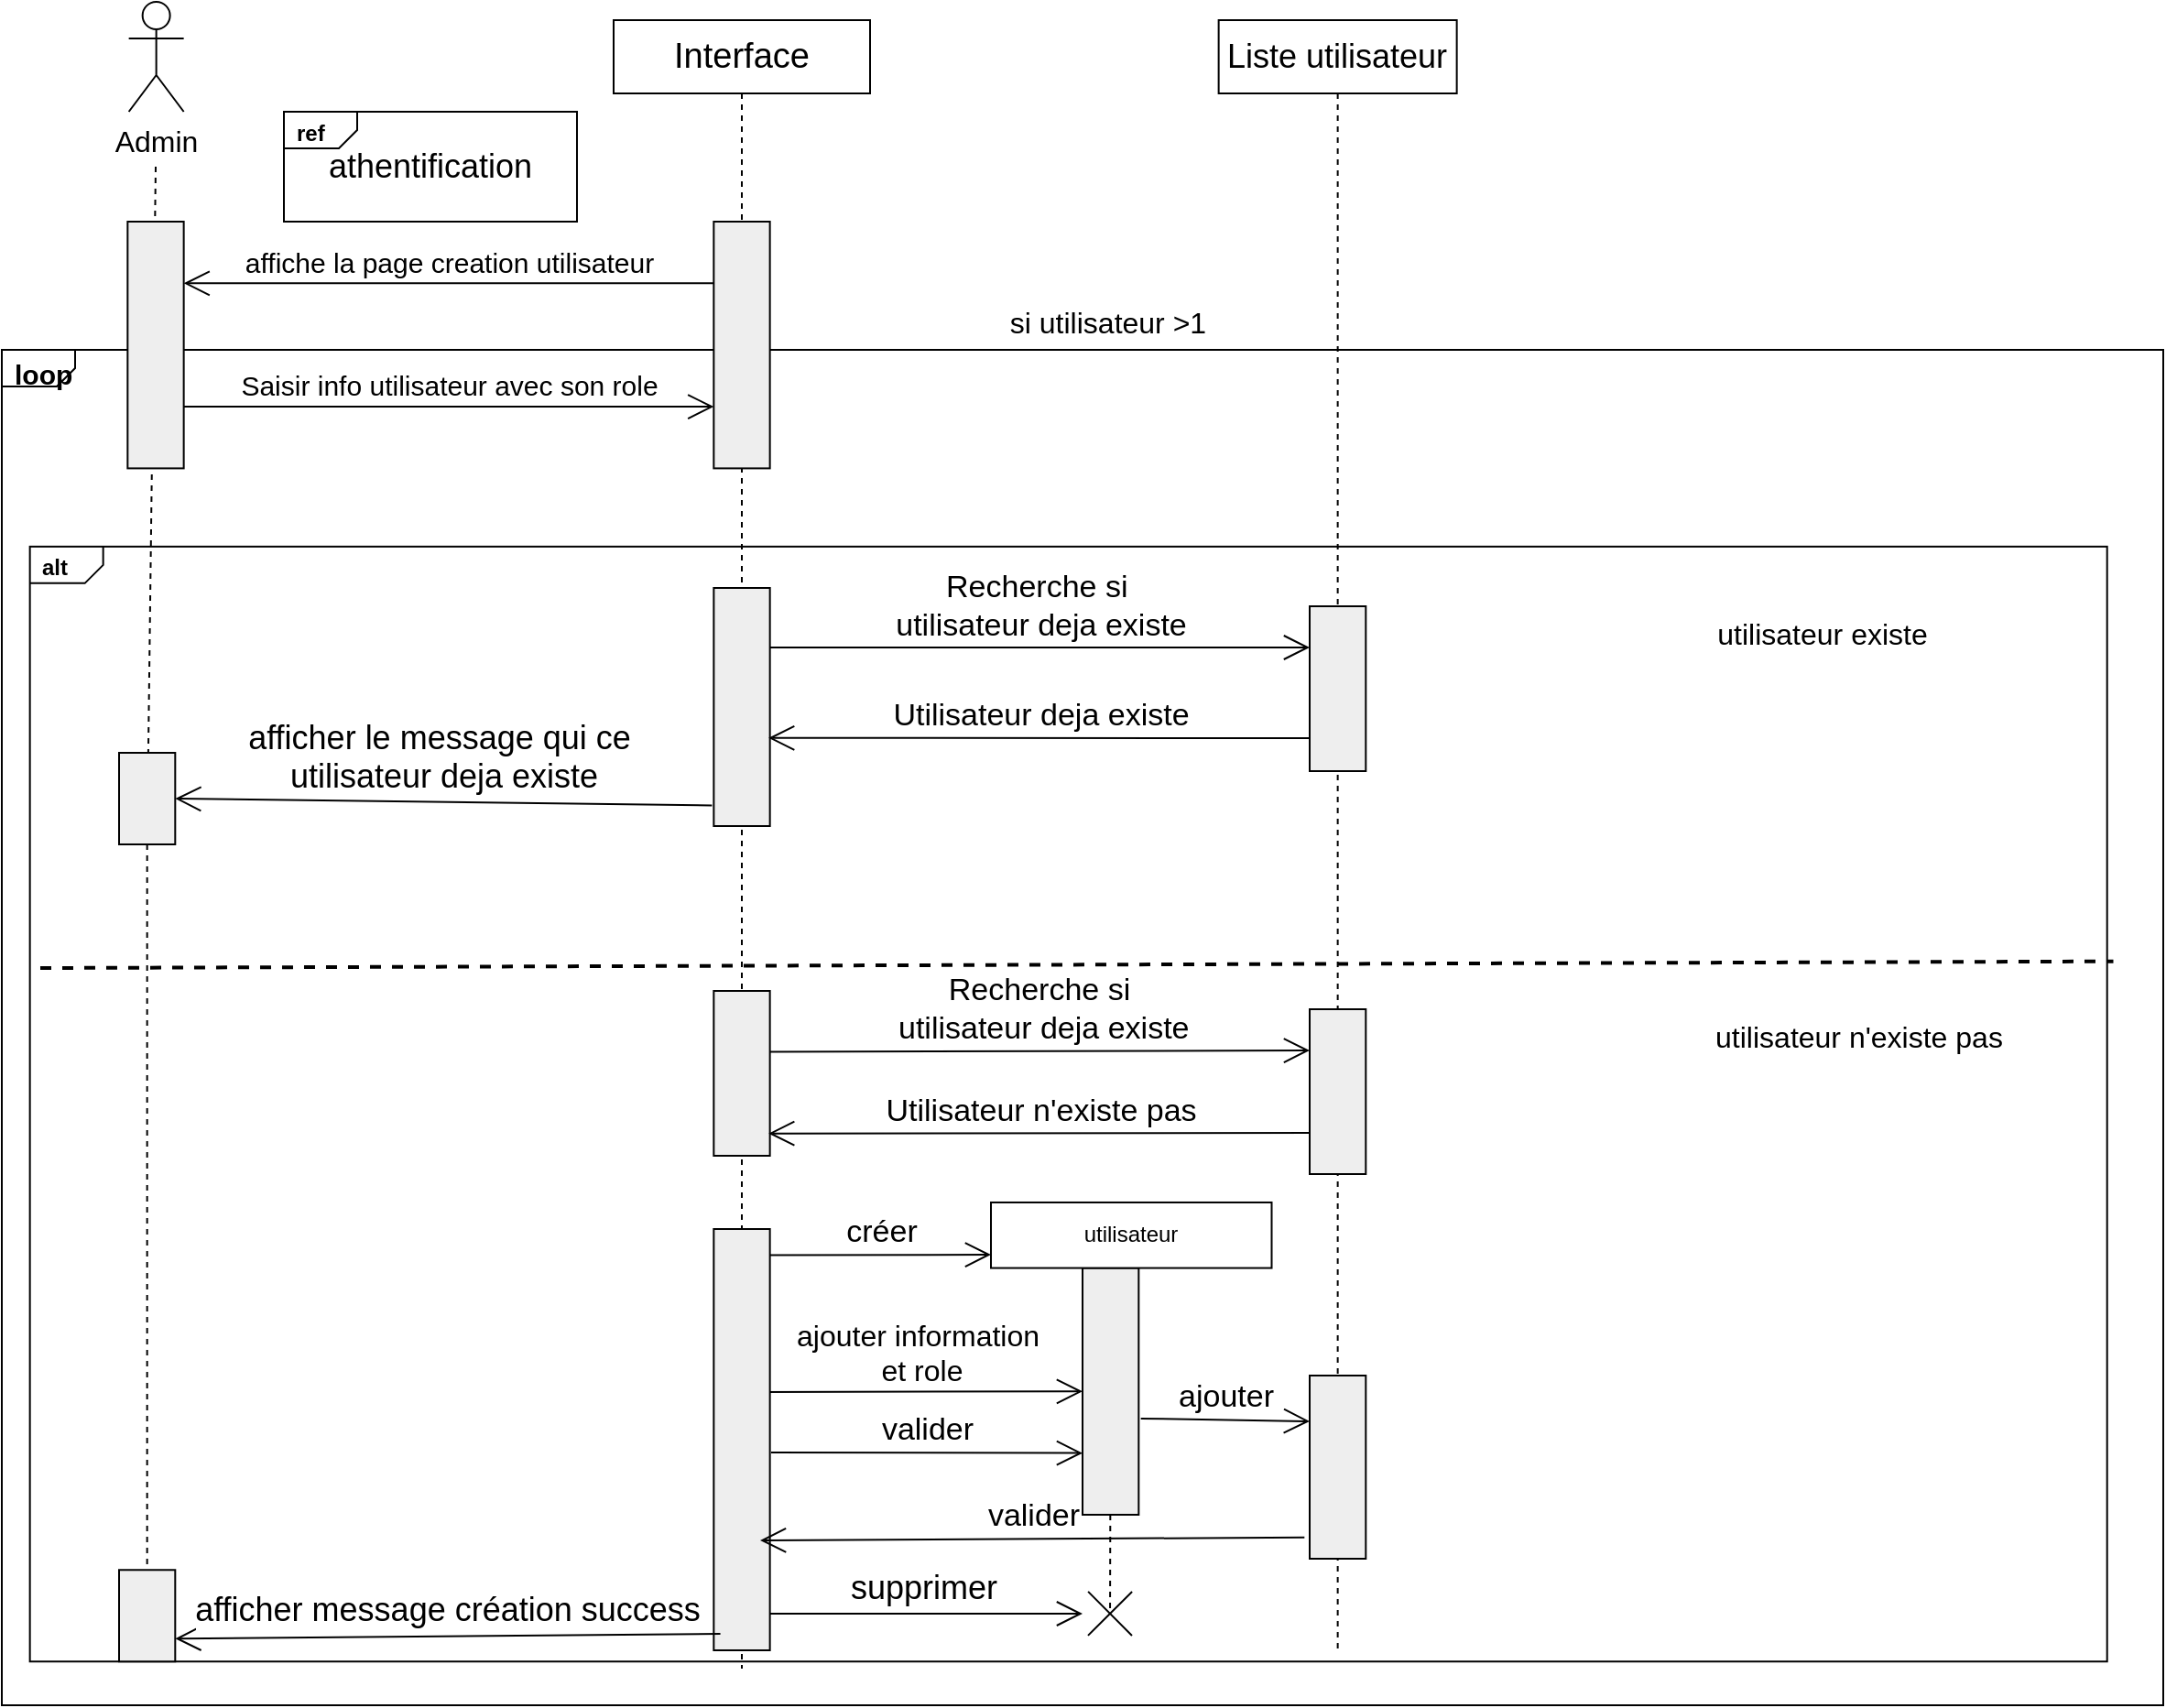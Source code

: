 <mxfile version="26.0.16">
  <diagram name="Page-1" id="2YBvvXClWsGukQMizWep">
    <mxGraphModel dx="1500" dy="807" grid="1" gridSize="10" guides="1" tooltips="1" connect="1" arrows="1" fold="1" page="1" pageScale="1" pageWidth="850" pageHeight="1100" math="0" shadow="0">
      <root>
        <mxCell id="0" />
        <mxCell id="1" parent="0" />
        <mxCell id="e6urEmU01XRvCPbHltTG-21" value="w" style="html=1;shape=mxgraph.sysml.package;labelX=40;whiteSpace=wrap;align=center;shadow=0;" vertex="1" parent="1">
          <mxGeometry x="46" y="200" width="1180" height="740" as="geometry" />
        </mxCell>
        <mxCell id="e6urEmU01XRvCPbHltTG-60" value="" style="html=1;shape=mxgraph.sysml.package;labelX=40;whiteSpace=wrap;align=center;" vertex="1" parent="e6urEmU01XRvCPbHltTG-21">
          <mxGeometry x="15.325" y="107.419" width="1134.026" height="608.71" as="geometry" />
        </mxCell>
        <mxCell id="e6urEmU01XRvCPbHltTG-91" value="" style="shape=rect;fillColor=#eeeeee;html=1;" vertex="1" parent="e6urEmU01XRvCPbHltTG-60">
          <mxGeometry x="574.678" y="393.87" width="30.649" height="134.701" as="geometry" />
        </mxCell>
        <mxCell id="e6urEmU01XRvCPbHltTG-61" value="alt" style="html=1;align=left;verticalAlign=top;labelPosition=left;verticalLabelPosition=top;labelBackgroundColor=none;spacingLeft=5;spacingTop=-2;fontStyle=1;" connectable="0" vertex="1" parent="e6urEmU01XRvCPbHltTG-60">
          <mxGeometry as="geometry" />
        </mxCell>
        <mxCell id="e6urEmU01XRvCPbHltTG-74" value="&lt;font style=&quot;font-size: 17px;&quot;&gt;créer&lt;/font&gt;" style="edgeStyle=none;endArrow=open;verticalAlign=bottom;endSize=12;html=1;rounded=0;exitX=1;exitY=0.062;exitDx=0;exitDy=0;exitPerimeter=0;" edge="1" parent="e6urEmU01XRvCPbHltTG-60" source="e6urEmU01XRvCPbHltTG-123">
          <mxGeometry relative="1" as="geometry">
            <mxPoint x="524.675" y="386.581" as="targetPoint" />
            <mxPoint x="597.662" y="380.444" as="sourcePoint" />
          </mxGeometry>
        </mxCell>
        <mxCell id="e6urEmU01XRvCPbHltTG-90" value="utilisateur" style="shape=rect;html=1;whiteSpace=wrap;align=center;" vertex="1" parent="e6urEmU01XRvCPbHltTG-60">
          <mxGeometry x="524.679" y="358.065" width="153.247" height="35.806" as="geometry" />
        </mxCell>
        <mxCell id="e6urEmU01XRvCPbHltTG-92" value="" style="edgeStyle=none;endArrow=sysMLx;endSize=22;dashed=1;html=1;rounded=0;entryX=0.52;entryY=0.957;entryDx=0;entryDy=0;entryPerimeter=0;" edge="1" source="e6urEmU01XRvCPbHltTG-91" parent="e6urEmU01XRvCPbHltTG-60" target="e6urEmU01XRvCPbHltTG-60">
          <mxGeometry relative="1" as="geometry">
            <mxPoint x="827.532" y="579.724" as="targetPoint" />
          </mxGeometry>
        </mxCell>
        <mxCell id="e6urEmU01XRvCPbHltTG-125" value="&lt;font style=&quot;font-size: 18px;&quot;&gt;supprimer&lt;/font&gt;" style="edgeStyle=none;endArrow=open;verticalAlign=bottom;endSize=12;html=1;rounded=0;entryX=0;entryY=0.75;entryDx=0;entryDy=0;" edge="1" parent="e6urEmU01XRvCPbHltTG-60">
          <mxGeometry relative="1" as="geometry">
            <mxPoint x="574.675" y="582.581" as="targetPoint" />
            <mxPoint x="400.675" y="582.581" as="sourcePoint" />
          </mxGeometry>
        </mxCell>
        <mxCell id="e6urEmU01XRvCPbHltTG-138" value="&lt;font style=&quot;font-size: 16px;&quot;&gt;utilisateur existe&lt;/font&gt;" style="text;html=1;align=center;verticalAlign=middle;whiteSpace=wrap;rounded=0;" vertex="1" parent="e6urEmU01XRvCPbHltTG-60">
          <mxGeometry x="868.675" y="32.581" width="220" height="30" as="geometry" />
        </mxCell>
        <mxCell id="e6urEmU01XRvCPbHltTG-147" value="&lt;font style=&quot;font-size: 16px;&quot;&gt;utilisateur n&#39;existe pas&lt;/font&gt;" style="text;html=1;align=center;verticalAlign=middle;whiteSpace=wrap;rounded=0;" vertex="1" parent="e6urEmU01XRvCPbHltTG-60">
          <mxGeometry x="888.675" y="252.581" width="220" height="30" as="geometry" />
        </mxCell>
        <mxCell id="e6urEmU01XRvCPbHltTG-22" value="&lt;font style=&quot;font-size: 15px;&quot;&gt;loop&lt;/font&gt;" style="html=1;align=left;verticalAlign=top;labelPosition=left;verticalLabelPosition=top;labelBackgroundColor=none;spacingLeft=5;spacingTop=-2;fontStyle=1;" connectable="0" vertex="1" parent="e6urEmU01XRvCPbHltTG-21">
          <mxGeometry as="geometry" />
        </mxCell>
        <mxCell id="e6urEmU01XRvCPbHltTG-71" value="" style="edgeStyle=none;html=1;endArrow=none;verticalAlign=bottom;dashed=1;strokeWidth=2;rounded=0;exitX=0.005;exitY=0.378;exitDx=0;exitDy=0;exitPerimeter=0;entryX=1.003;entryY=0.372;entryDx=0;entryDy=0;entryPerimeter=0;" edge="1" parent="e6urEmU01XRvCPbHltTG-21" source="e6urEmU01XRvCPbHltTG-60" target="e6urEmU01XRvCPbHltTG-60">
          <mxGeometry width="160" relative="1" as="geometry">
            <mxPoint x="480" y="260" as="sourcePoint" />
            <mxPoint x="640" y="260" as="targetPoint" />
          </mxGeometry>
        </mxCell>
        <mxCell id="e6urEmU01XRvCPbHltTG-129" value="" style="edgeStyle=none;html=1;dashed=1;endArrow=none;align=center;verticalAlign=bottom;rounded=0;entryX=0.052;entryY=1.001;entryDx=0;entryDy=0;entryPerimeter=0;" edge="1" source="e6urEmU01XRvCPbHltTG-148" parent="e6urEmU01XRvCPbHltTG-21" target="e6urEmU01XRvCPbHltTG-60">
          <mxGeometry x="1" relative="1" as="geometry">
            <mxPoint x="80" y="130" as="targetPoint" />
            <mxPoint x="80" y="-90" as="sourcePoint" />
          </mxGeometry>
        </mxCell>
        <mxCell id="e6urEmU01XRvCPbHltTG-150" value="" style="edgeStyle=none;html=1;dashed=1;endArrow=none;align=center;verticalAlign=bottom;rounded=0;entryX=0.5;entryY=1;entryDx=0;entryDy=0;" edge="1" parent="e6urEmU01XRvCPbHltTG-21" source="e6urEmU01XRvCPbHltTG-152" target="e6urEmU01XRvCPbHltTG-148">
          <mxGeometry x="1" relative="1" as="geometry">
            <mxPoint x="120" y="917" as="targetPoint" />
            <mxPoint x="84" y="-90" as="sourcePoint" />
          </mxGeometry>
        </mxCell>
        <mxCell id="e6urEmU01XRvCPbHltTG-148" value="" style="shape=rect;fillColor=#eeeeee;html=1;" vertex="1" parent="e6urEmU01XRvCPbHltTG-21">
          <mxGeometry x="64" y="666.13" width="30.65" height="50" as="geometry" />
        </mxCell>
        <mxCell id="e6urEmU01XRvCPbHltTG-153" value="" style="edgeStyle=none;html=1;dashed=1;endArrow=none;align=center;verticalAlign=bottom;rounded=0;entryX=0.5;entryY=1;entryDx=0;entryDy=0;" edge="1" parent="e6urEmU01XRvCPbHltTG-21" target="e6urEmU01XRvCPbHltTG-152">
          <mxGeometry x="1" relative="1" as="geometry">
            <mxPoint x="125" y="916" as="targetPoint" />
            <mxPoint x="84" y="-100" as="sourcePoint" />
          </mxGeometry>
        </mxCell>
        <mxCell id="e6urEmU01XRvCPbHltTG-152" value="" style="shape=rect;fillColor=#eeeeee;html=1;" vertex="1" parent="e6urEmU01XRvCPbHltTG-21">
          <mxGeometry x="64" y="220" width="30.65" height="50" as="geometry" />
        </mxCell>
        <mxCell id="aM9ryv3xv72pqoxQDRHE-5" value="&lt;font style=&quot;font-size: 19px;&quot;&gt;Interface&lt;/font&gt;" style="shape=umlLifeline;perimeter=lifelinePerimeter;whiteSpace=wrap;html=1;container=0;dropTarget=0;collapsible=0;recursiveResize=0;outlineConnect=0;portConstraint=eastwest;newEdgeStyle={&quot;edgeStyle&quot;:&quot;elbowEdgeStyle&quot;,&quot;elbow&quot;:&quot;vertical&quot;,&quot;curved&quot;:0,&quot;rounded&quot;:0};" parent="1" vertex="1">
          <mxGeometry x="380" y="20" width="140" height="900" as="geometry" />
        </mxCell>
        <mxCell id="e6urEmU01XRvCPbHltTG-1" value="&lt;font style=&quot;font-size: 18px;&quot;&gt;Liste utilisateur&lt;/font&gt;" style="shape=umlLifeline;perimeter=lifelinePerimeter;whiteSpace=wrap;html=1;container=0;dropTarget=0;collapsible=0;recursiveResize=0;outlineConnect=0;portConstraint=eastwest;newEdgeStyle={&quot;edgeStyle&quot;:&quot;elbowEdgeStyle&quot;,&quot;elbow&quot;:&quot;vertical&quot;,&quot;curved&quot;:0,&quot;rounded&quot;:0};size=40;" vertex="1" parent="1">
          <mxGeometry x="710.32" y="20" width="130" height="890" as="geometry" />
        </mxCell>
        <mxCell id="e6urEmU01XRvCPbHltTG-9" value="&lt;font style=&quot;font-size: 18px;&quot;&gt;athentification&lt;/font&gt;" style="html=1;shape=mxgraph.sysml.package;labelX=40;whiteSpace=wrap;align=center;" vertex="1" parent="1">
          <mxGeometry x="200" y="70" width="160" height="60" as="geometry" />
        </mxCell>
        <mxCell id="e6urEmU01XRvCPbHltTG-10" value="ref" style="html=1;align=left;verticalAlign=top;labelPosition=left;verticalLabelPosition=top;labelBackgroundColor=none;spacingLeft=5;spacingTop=-2;fontStyle=1;" connectable="0" vertex="1" parent="e6urEmU01XRvCPbHltTG-9">
          <mxGeometry as="geometry" />
        </mxCell>
        <mxCell id="e6urEmU01XRvCPbHltTG-17" value="" style="text;strokeColor=none;fillColor=none;align=left;verticalAlign=middle;spacingTop=-1;spacingLeft=4;spacingRight=4;rotatable=0;labelPosition=right;points=[];portConstraint=eastwest;" vertex="1" parent="1">
          <mxGeometry x="410" y="290" width="20" height="14" as="geometry" />
        </mxCell>
        <mxCell id="e6urEmU01XRvCPbHltTG-58" value="&lt;font style=&quot;font-size: 15px;&quot;&gt;affiche la page creation utilisateur&lt;/font&gt;" style="edgeStyle=none;endArrow=open;verticalAlign=bottom;endSize=12;html=1;rounded=0;entryX=1;entryY=0.25;entryDx=0;entryDy=0;exitX=0;exitY=0.25;exitDx=0;exitDy=0;" edge="1" parent="1" source="e6urEmU01XRvCPbHltTG-115" target="e6urEmU01XRvCPbHltTG-114">
          <mxGeometry relative="1" as="geometry">
            <mxPoint x="140" y="180" as="targetPoint" />
            <mxPoint x="449.5" y="180" as="sourcePoint" />
          </mxGeometry>
        </mxCell>
        <mxCell id="e6urEmU01XRvCPbHltTG-84" value="&lt;font style=&quot;font-size: 17px;&quot;&gt;ajouter&lt;/font&gt;" style="edgeStyle=none;endArrow=open;verticalAlign=bottom;endSize=12;html=1;rounded=0;exitX=1.039;exitY=0.61;exitDx=0;exitDy=0;exitPerimeter=0;entryX=0;entryY=0.25;entryDx=0;entryDy=0;" edge="1" parent="1" source="e6urEmU01XRvCPbHltTG-91" target="e6urEmU01XRvCPbHltTG-124">
          <mxGeometry relative="1" as="geometry">
            <mxPoint x="766" y="755.625" as="targetPoint" />
            <mxPoint x="608" y="755.625" as="sourcePoint" />
          </mxGeometry>
        </mxCell>
        <mxCell id="e6urEmU01XRvCPbHltTG-70" value="&lt;font style=&quot;font-size: 18px;&quot;&gt;afficher le message qui ce&amp;nbsp;&lt;/font&gt;&lt;div&gt;&lt;font style=&quot;font-size: 18px;&quot;&gt;u&lt;/font&gt;&lt;span style=&quot;font-size: 18px; background-color: light-dark(#ffffff, var(--ge-dark-color, #121212)); color: light-dark(rgb(0, 0, 0), rgb(255, 255, 255));&quot;&gt;tilisateur deja existe&lt;/span&gt;&lt;/div&gt;" style="edgeStyle=none;endArrow=open;verticalAlign=bottom;endSize=12;html=1;rounded=0;exitX=-0.032;exitY=0.913;exitDx=0;exitDy=0;exitPerimeter=0;entryX=1;entryY=0.5;entryDx=0;entryDy=0;" edge="1" parent="1" source="e6urEmU01XRvCPbHltTG-116">
          <mxGeometry relative="1" as="geometry">
            <mxPoint x="140.65" y="445" as="targetPoint" />
            <mxPoint x="449.5" y="450" as="sourcePoint" />
          </mxGeometry>
        </mxCell>
        <mxCell id="e6urEmU01XRvCPbHltTG-72" value="&lt;font style=&quot;font-size: 17px;&quot;&gt;Recherche si&lt;/font&gt;&lt;div&gt;&lt;font style=&quot;font-size: 17px;&quot;&gt;&amp;nbsp;utilisateur deja existe&lt;/font&gt;&lt;/div&gt;" style="edgeStyle=none;endArrow=open;verticalAlign=bottom;endSize=12;html=1;rounded=0;exitX=0.976;exitY=0.37;exitDx=0;exitDy=0;exitPerimeter=0;entryX=0;entryY=0.25;entryDx=0;entryDy=0;" edge="1" parent="1" source="e6urEmU01XRvCPbHltTG-120" target="e6urEmU01XRvCPbHltTG-122">
          <mxGeometry relative="1" as="geometry">
            <mxPoint x="769.5" y="580" as="targetPoint" />
            <mxPoint x="470" y="580" as="sourcePoint" />
          </mxGeometry>
        </mxCell>
        <mxCell id="e6urEmU01XRvCPbHltTG-82" value="&lt;font style=&quot;font-size: 16px;&quot;&gt;ajouter information&amp;nbsp;&lt;/font&gt;&lt;div&gt;&lt;font style=&quot;font-size: 16px;&quot;&gt;et role&lt;/font&gt;&lt;/div&gt;" style="edgeStyle=none;endArrow=open;verticalAlign=bottom;endSize=12;html=1;rounded=0;entryX=0;entryY=0.5;entryDx=0;entryDy=0;" edge="1" parent="1" target="e6urEmU01XRvCPbHltTG-91">
          <mxGeometry relative="1" as="geometry">
            <mxPoint x="600" y="760" as="targetPoint" />
            <mxPoint x="460" y="769" as="sourcePoint" />
          </mxGeometry>
        </mxCell>
        <mxCell id="e6urEmU01XRvCPbHltTG-83" value="&lt;font style=&quot;font-size: 17px;&quot;&gt;valider&lt;/font&gt;" style="edgeStyle=none;endArrow=open;verticalAlign=bottom;endSize=12;html=1;rounded=0;entryX=0;entryY=0.75;entryDx=0;entryDy=0;" edge="1" parent="1" target="e6urEmU01XRvCPbHltTG-91">
          <mxGeometry relative="1" as="geometry">
            <mxPoint x="610" y="802" as="targetPoint" />
            <mxPoint x="466" y="802" as="sourcePoint" />
          </mxGeometry>
        </mxCell>
        <mxCell id="e6urEmU01XRvCPbHltTG-114" value="" style="shape=rect;fillColor=#eeeeee;html=1;" vertex="1" parent="1">
          <mxGeometry x="114.672" y="130.0" width="30.649" height="134.701" as="geometry" />
        </mxCell>
        <mxCell id="e6urEmU01XRvCPbHltTG-115" value="" style="shape=rect;fillColor=#eeeeee;html=1;" vertex="1" parent="1">
          <mxGeometry x="434.672" y="130.0" width="30.649" height="134.701" as="geometry" />
        </mxCell>
        <mxCell id="e6urEmU01XRvCPbHltTG-59" value="&lt;font style=&quot;font-size: 15px;&quot;&gt;Saisir info utilisateur avec son role&lt;/font&gt;" style="edgeStyle=none;endArrow=open;verticalAlign=bottom;endSize=12;html=1;rounded=0;entryX=0;entryY=0.75;entryDx=0;entryDy=0;exitX=1;exitY=0.75;exitDx=0;exitDy=0;" edge="1" parent="1" source="e6urEmU01XRvCPbHltTG-114" target="e6urEmU01XRvCPbHltTG-115">
          <mxGeometry relative="1" as="geometry">
            <mxPoint x="449.5" y="240" as="targetPoint" />
            <mxPoint x="129.071" y="240" as="sourcePoint" />
          </mxGeometry>
        </mxCell>
        <mxCell id="e6urEmU01XRvCPbHltTG-116" value="" style="shape=rect;fillColor=#eeeeee;html=1;" vertex="1" parent="1">
          <mxGeometry x="434.68" y="330" width="30.65" height="130" as="geometry" />
        </mxCell>
        <mxCell id="e6urEmU01XRvCPbHltTG-117" value="" style="shape=rect;fillColor=#eeeeee;html=1;" vertex="1" parent="1">
          <mxGeometry x="760" y="340" width="30.65" height="90" as="geometry" />
        </mxCell>
        <mxCell id="e6urEmU01XRvCPbHltTG-63" value="&lt;font style=&quot;font-size: 17px;&quot;&gt;Recherche si&amp;nbsp;&lt;/font&gt;&lt;div&gt;&lt;font style=&quot;font-size: 17px;&quot;&gt;utilisateur deja existe&lt;/font&gt;&lt;/div&gt;" style="edgeStyle=none;endArrow=open;verticalAlign=bottom;endSize=12;html=1;rounded=0;entryX=0;entryY=0.25;entryDx=0;entryDy=0;exitX=1;exitY=0.25;exitDx=0;exitDy=0;" edge="1" parent="1" source="e6urEmU01XRvCPbHltTG-116" target="e6urEmU01XRvCPbHltTG-117">
          <mxGeometry relative="1" as="geometry">
            <mxPoint x="769.5" y="360" as="targetPoint" />
            <mxPoint x="465" y="370" as="sourcePoint" />
          </mxGeometry>
        </mxCell>
        <mxCell id="e6urEmU01XRvCPbHltTG-68" value="&lt;font style=&quot;font-size: 17px;&quot;&gt;Utilisateur deja existe&lt;/font&gt;" style="edgeStyle=none;endArrow=open;verticalAlign=bottom;endSize=12;html=1;rounded=0;entryX=0.975;entryY=0.63;entryDx=0;entryDy=0;entryPerimeter=0;" edge="1" parent="1" target="e6urEmU01XRvCPbHltTG-116">
          <mxGeometry relative="1" as="geometry">
            <mxPoint x="449.071" y="400" as="targetPoint" />
            <mxPoint x="760" y="412" as="sourcePoint" />
          </mxGeometry>
        </mxCell>
        <mxCell id="e6urEmU01XRvCPbHltTG-120" value="" style="shape=rect;fillColor=#eeeeee;html=1;" vertex="1" parent="1">
          <mxGeometry x="434.67" y="550" width="30.65" height="90" as="geometry" />
        </mxCell>
        <mxCell id="e6urEmU01XRvCPbHltTG-122" value="" style="shape=rect;fillColor=#eeeeee;html=1;" vertex="1" parent="1">
          <mxGeometry x="760" y="560" width="30.65" height="90" as="geometry" />
        </mxCell>
        <mxCell id="e6urEmU01XRvCPbHltTG-73" value="&lt;font style=&quot;font-size: 17px;&quot;&gt;Utilisateur n&#39;existe pas&lt;/font&gt;" style="edgeStyle=none;endArrow=open;verticalAlign=bottom;endSize=12;html=1;rounded=0;entryX=0.976;entryY=0.865;entryDx=0;entryDy=0;exitX=0;exitY=0.75;exitDx=0;exitDy=0;entryPerimeter=0;" edge="1" parent="1" source="e6urEmU01XRvCPbHltTG-122" target="e6urEmU01XRvCPbHltTG-120">
          <mxGeometry relative="1" as="geometry">
            <mxPoint x="279.997" y="629.997" as="targetPoint" />
            <mxPoint x="770.77" y="629.997" as="sourcePoint" />
          </mxGeometry>
        </mxCell>
        <mxCell id="e6urEmU01XRvCPbHltTG-123" value="" style="shape=rect;fillColor=#eeeeee;html=1;" vertex="1" parent="1">
          <mxGeometry x="434.67" y="680" width="30.65" height="230" as="geometry" />
        </mxCell>
        <mxCell id="e6urEmU01XRvCPbHltTG-124" value="" style="shape=rect;fillColor=#eeeeee;html=1;" vertex="1" parent="1">
          <mxGeometry x="760" y="760" width="30.65" height="100" as="geometry" />
        </mxCell>
        <mxCell id="e6urEmU01XRvCPbHltTG-87" value="&lt;span style=&quot;font-size: 17px;&quot;&gt;valider&lt;/span&gt;" style="edgeStyle=none;endArrow=open;verticalAlign=bottom;endSize=12;html=1;rounded=0;exitX=-0.093;exitY=0.884;exitDx=0;exitDy=0;exitPerimeter=0;" edge="1" parent="1" source="e6urEmU01XRvCPbHltTG-124">
          <mxGeometry relative="1" as="geometry">
            <mxPoint x="460" y="850" as="targetPoint" />
            <mxPoint x="1120.77" y="835.993" as="sourcePoint" />
          </mxGeometry>
        </mxCell>
        <mxCell id="e6urEmU01XRvCPbHltTG-130" value="&lt;font style=&quot;font-size: 16px;&quot;&gt;Admin&lt;/font&gt;" style="shape=umlActor;html=1;verticalLabelPosition=bottom;verticalAlign=top;align=center;" vertex="1" parent="1">
          <mxGeometry x="115.32" y="10" width="30" height="60" as="geometry" />
        </mxCell>
        <mxCell id="e6urEmU01XRvCPbHltTG-137" value="&lt;font style=&quot;font-size: 16px;&quot;&gt;si utilisateur &amp;gt;1&lt;/font&gt;" style="text;html=1;align=center;verticalAlign=middle;whiteSpace=wrap;rounded=0;" vertex="1" parent="1">
          <mxGeometry x="540" y="170" width="220" height="30" as="geometry" />
        </mxCell>
        <mxCell id="e6urEmU01XRvCPbHltTG-151" value="&lt;font style=&quot;font-size: 18px;&quot;&gt;afficher message création success&lt;/font&gt;" style="edgeStyle=none;endArrow=open;verticalAlign=bottom;endSize=12;html=1;rounded=0;exitX=0.118;exitY=0.961;exitDx=0;exitDy=0;exitPerimeter=0;entryX=1;entryY=0.75;entryDx=0;entryDy=0;" edge="1" parent="1" source="e6urEmU01XRvCPbHltTG-123" target="e6urEmU01XRvCPbHltTG-148">
          <mxGeometry relative="1" as="geometry">
            <mxPoint x="137" y="880" as="targetPoint" />
            <mxPoint x="430" y="884" as="sourcePoint" />
          </mxGeometry>
        </mxCell>
      </root>
    </mxGraphModel>
  </diagram>
</mxfile>
